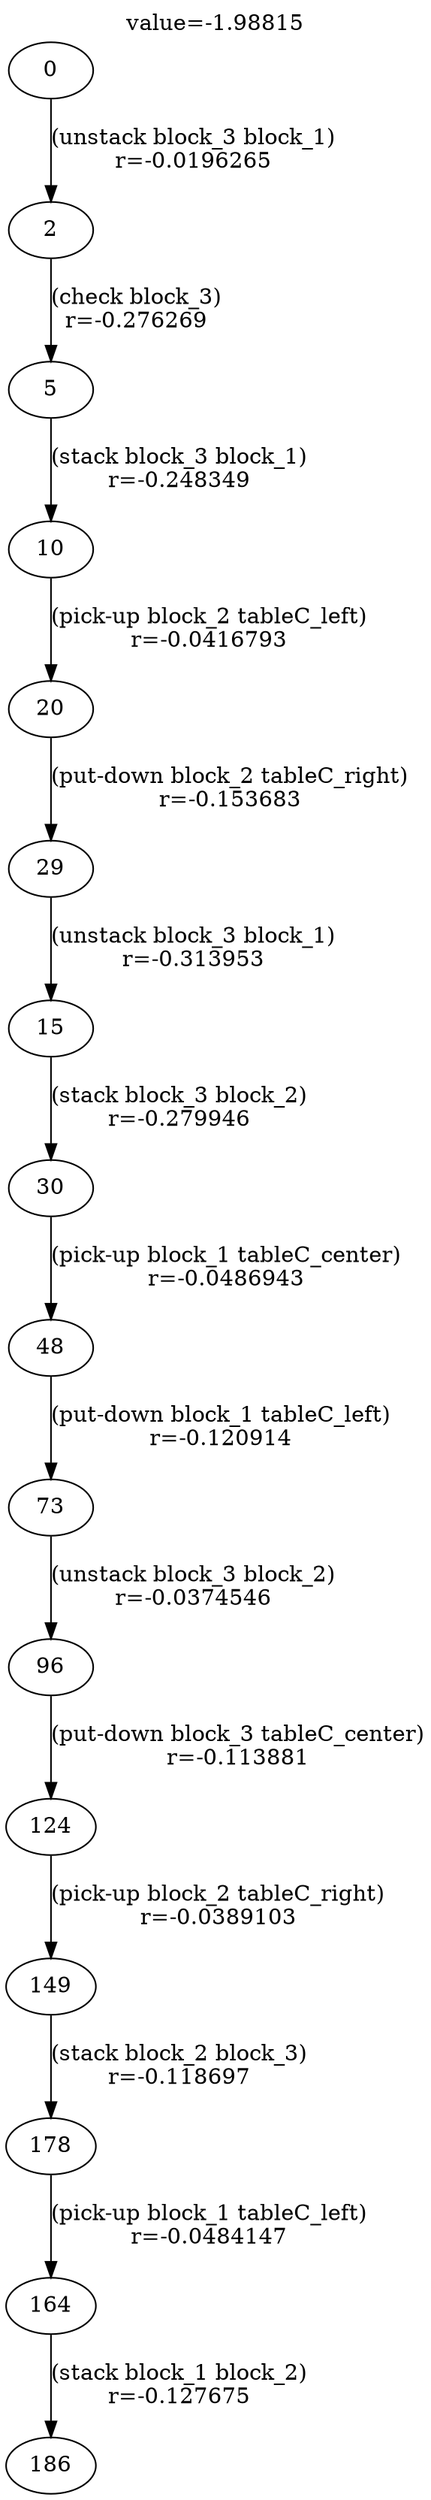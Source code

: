 digraph g{
label="value=-1.98815"
labelloc=top
0->2 [ label="(unstack block_3 block_1)
r=-0.0196265" ];
2->5 [ label="(check block_3)
r=-0.276269" ];
5->10 [ label="(stack block_3 block_1)
r=-0.248349" ];
10->20 [ label="(pick-up block_2 tableC_left)
r=-0.0416793" ];
20->29 [ label="(put-down block_2 tableC_right)
r=-0.153683" ];
29->15 [ label="(unstack block_3 block_1)
r=-0.313953" ];
15->30 [ label="(stack block_3 block_2)
r=-0.279946" ];
30->48 [ label="(pick-up block_1 tableC_center)
r=-0.0486943" ];
48->73 [ label="(put-down block_1 tableC_left)
r=-0.120914" ];
73->96 [ label="(unstack block_3 block_2)
r=-0.0374546" ];
96->124 [ label="(put-down block_3 tableC_center)
r=-0.113881" ];
124->149 [ label="(pick-up block_2 tableC_right)
r=-0.0389103" ];
149->178 [ label="(stack block_2 block_3)
r=-0.118697" ];
178->164 [ label="(pick-up block_1 tableC_left)
r=-0.0484147" ];
164->186 [ label="(stack block_1 block_2)
r=-0.127675" ];
}
